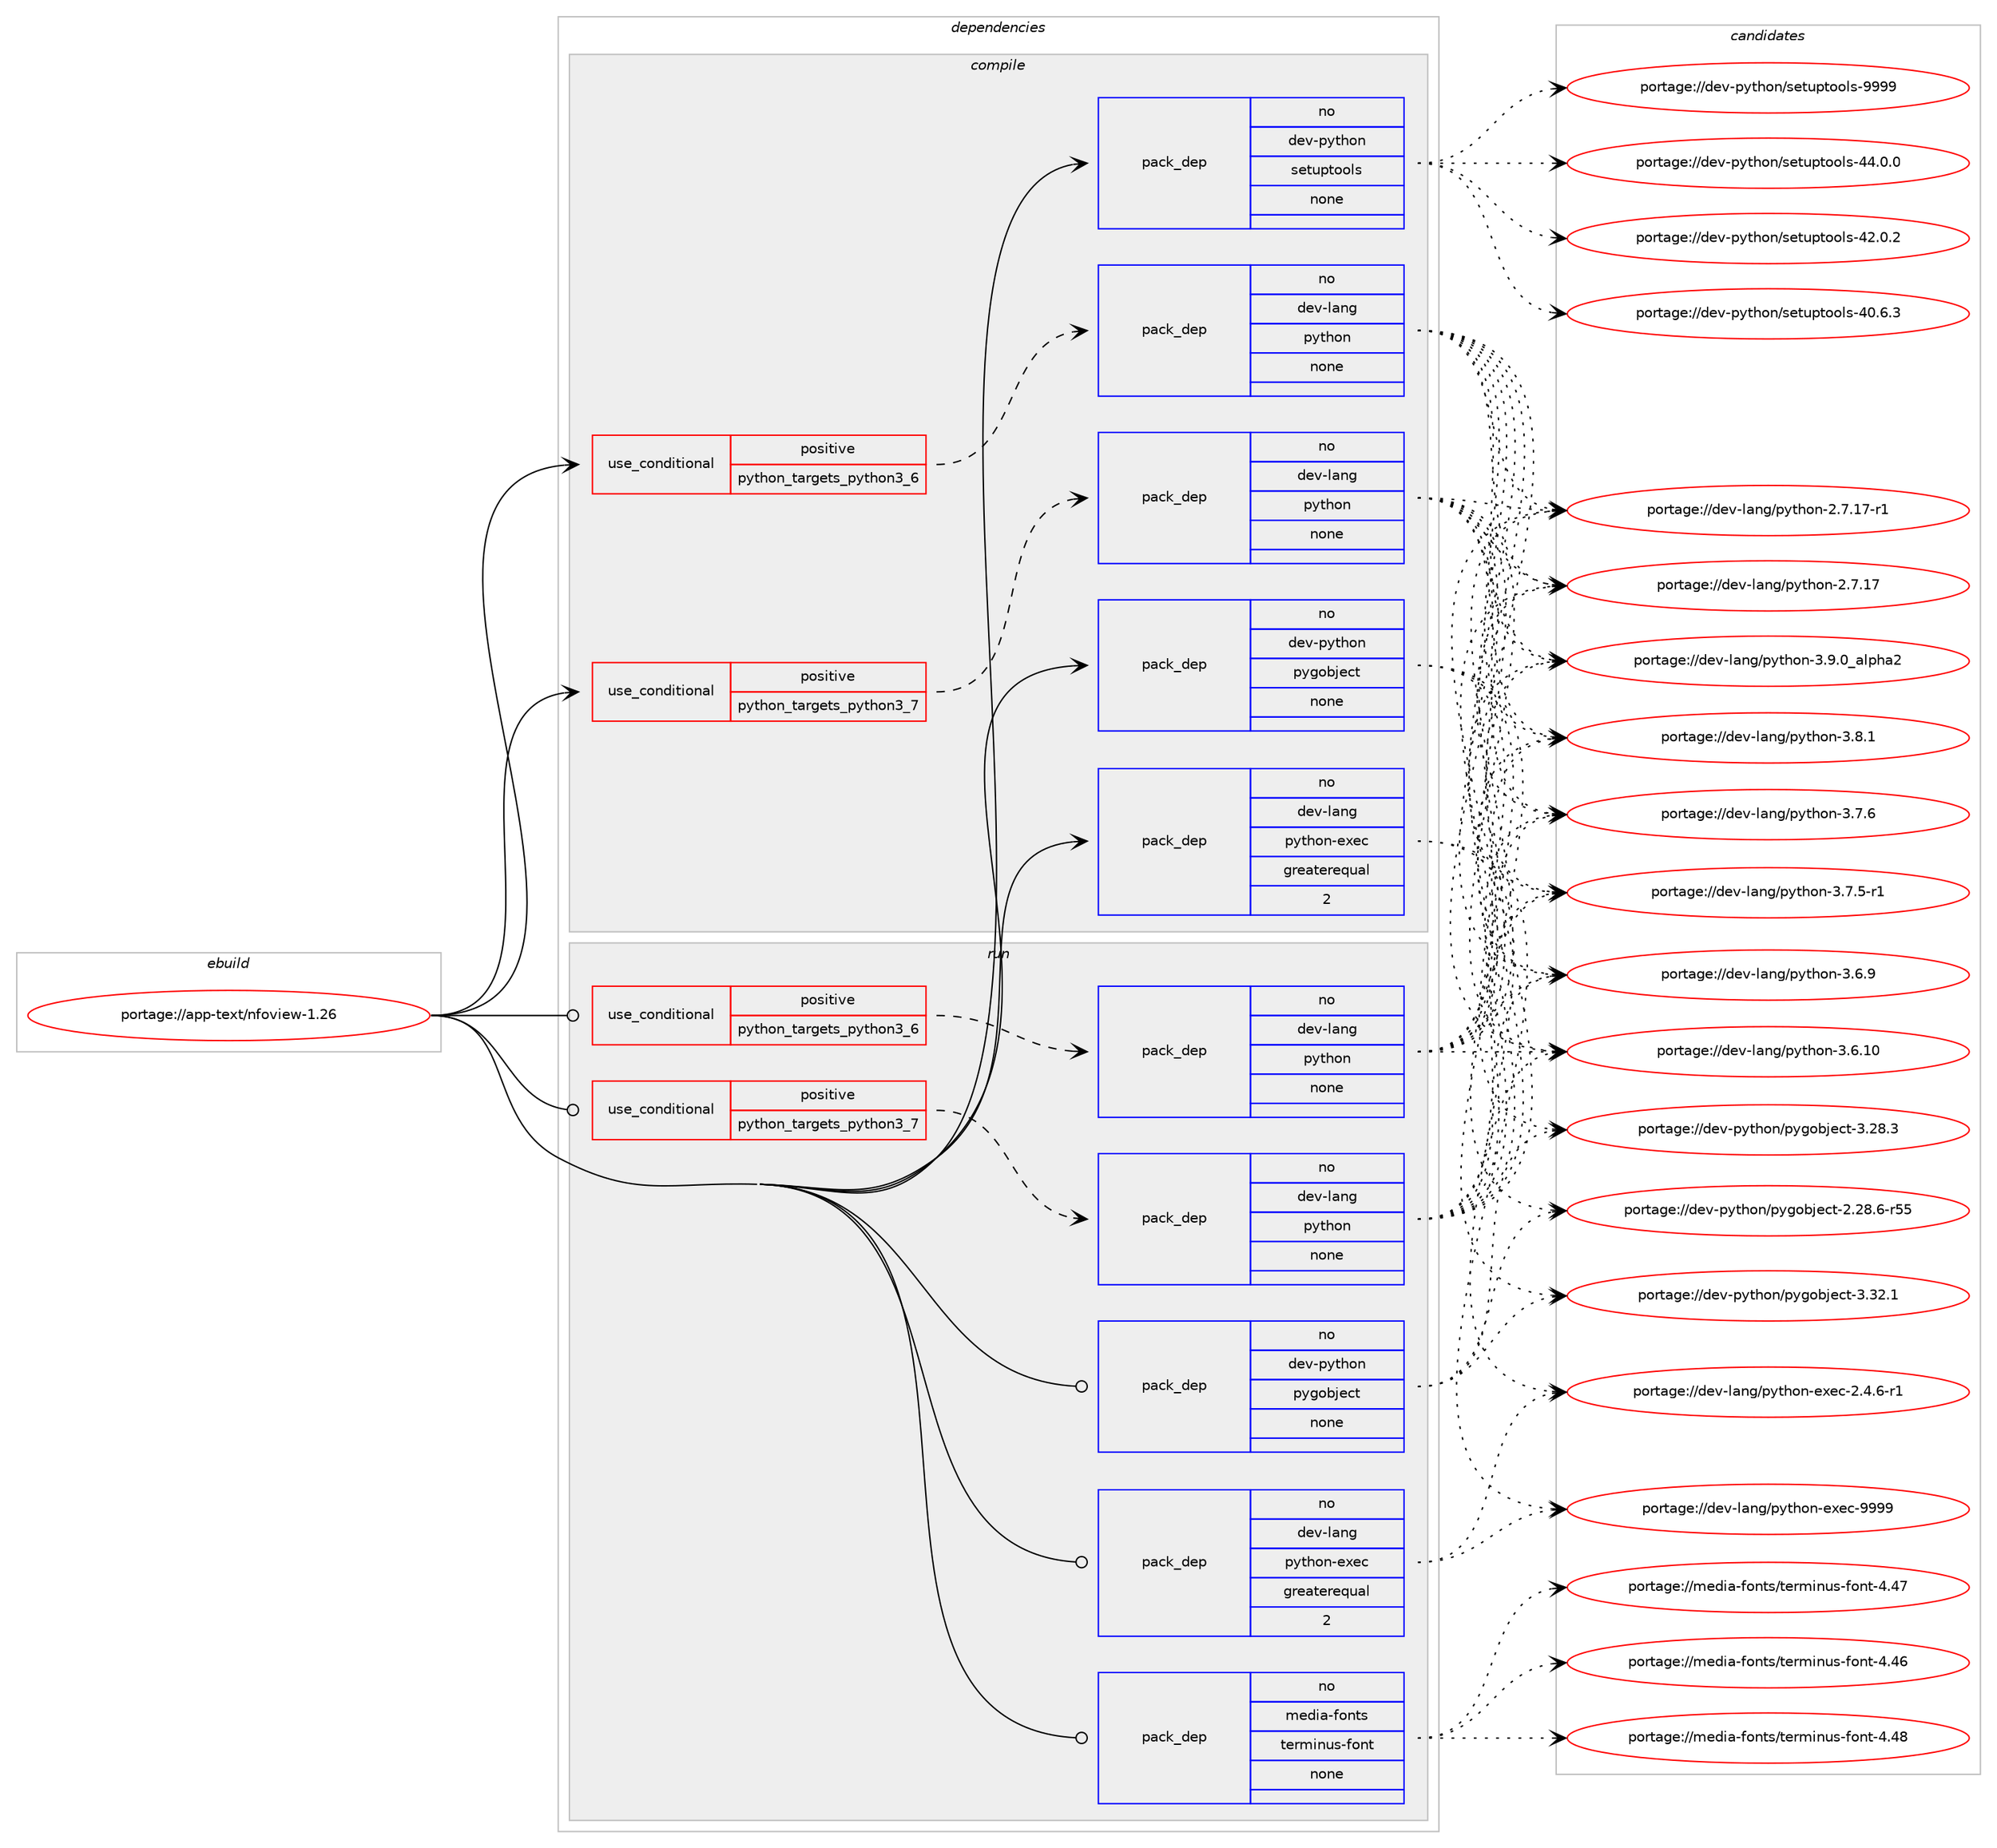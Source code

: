 digraph prolog {

# *************
# Graph options
# *************

newrank=true;
concentrate=true;
compound=true;
graph [rankdir=LR,fontname=Helvetica,fontsize=10,ranksep=1.5];#, ranksep=2.5, nodesep=0.2];
edge  [arrowhead=vee];
node  [fontname=Helvetica,fontsize=10];

# **********
# The ebuild
# **********

subgraph cluster_leftcol {
color=gray;
rank=same;
label=<<i>ebuild</i>>;
id [label="portage://app-text/nfoview-1.26", color=red, width=4, href="../app-text/nfoview-1.26.svg"];
}

# ****************
# The dependencies
# ****************

subgraph cluster_midcol {
color=gray;
label=<<i>dependencies</i>>;
subgraph cluster_compile {
fillcolor="#eeeeee";
style=filled;
label=<<i>compile</i>>;
subgraph cond140070 {
dependency595863 [label=<<TABLE BORDER="0" CELLBORDER="1" CELLSPACING="0" CELLPADDING="4"><TR><TD ROWSPAN="3" CELLPADDING="10">use_conditional</TD></TR><TR><TD>positive</TD></TR><TR><TD>python_targets_python3_6</TD></TR></TABLE>>, shape=none, color=red];
subgraph pack447858 {
dependency595864 [label=<<TABLE BORDER="0" CELLBORDER="1" CELLSPACING="0" CELLPADDING="4" WIDTH="220"><TR><TD ROWSPAN="6" CELLPADDING="30">pack_dep</TD></TR><TR><TD WIDTH="110">no</TD></TR><TR><TD>dev-lang</TD></TR><TR><TD>python</TD></TR><TR><TD>none</TD></TR><TR><TD></TD></TR></TABLE>>, shape=none, color=blue];
}
dependency595863:e -> dependency595864:w [weight=20,style="dashed",arrowhead="vee"];
}
id:e -> dependency595863:w [weight=20,style="solid",arrowhead="vee"];
subgraph cond140071 {
dependency595865 [label=<<TABLE BORDER="0" CELLBORDER="1" CELLSPACING="0" CELLPADDING="4"><TR><TD ROWSPAN="3" CELLPADDING="10">use_conditional</TD></TR><TR><TD>positive</TD></TR><TR><TD>python_targets_python3_7</TD></TR></TABLE>>, shape=none, color=red];
subgraph pack447859 {
dependency595866 [label=<<TABLE BORDER="0" CELLBORDER="1" CELLSPACING="0" CELLPADDING="4" WIDTH="220"><TR><TD ROWSPAN="6" CELLPADDING="30">pack_dep</TD></TR><TR><TD WIDTH="110">no</TD></TR><TR><TD>dev-lang</TD></TR><TR><TD>python</TD></TR><TR><TD>none</TD></TR><TR><TD></TD></TR></TABLE>>, shape=none, color=blue];
}
dependency595865:e -> dependency595866:w [weight=20,style="dashed",arrowhead="vee"];
}
id:e -> dependency595865:w [weight=20,style="solid",arrowhead="vee"];
subgraph pack447860 {
dependency595867 [label=<<TABLE BORDER="0" CELLBORDER="1" CELLSPACING="0" CELLPADDING="4" WIDTH="220"><TR><TD ROWSPAN="6" CELLPADDING="30">pack_dep</TD></TR><TR><TD WIDTH="110">no</TD></TR><TR><TD>dev-lang</TD></TR><TR><TD>python-exec</TD></TR><TR><TD>greaterequal</TD></TR><TR><TD>2</TD></TR></TABLE>>, shape=none, color=blue];
}
id:e -> dependency595867:w [weight=20,style="solid",arrowhead="vee"];
subgraph pack447861 {
dependency595868 [label=<<TABLE BORDER="0" CELLBORDER="1" CELLSPACING="0" CELLPADDING="4" WIDTH="220"><TR><TD ROWSPAN="6" CELLPADDING="30">pack_dep</TD></TR><TR><TD WIDTH="110">no</TD></TR><TR><TD>dev-python</TD></TR><TR><TD>pygobject</TD></TR><TR><TD>none</TD></TR><TR><TD></TD></TR></TABLE>>, shape=none, color=blue];
}
id:e -> dependency595868:w [weight=20,style="solid",arrowhead="vee"];
subgraph pack447862 {
dependency595869 [label=<<TABLE BORDER="0" CELLBORDER="1" CELLSPACING="0" CELLPADDING="4" WIDTH="220"><TR><TD ROWSPAN="6" CELLPADDING="30">pack_dep</TD></TR><TR><TD WIDTH="110">no</TD></TR><TR><TD>dev-python</TD></TR><TR><TD>setuptools</TD></TR><TR><TD>none</TD></TR><TR><TD></TD></TR></TABLE>>, shape=none, color=blue];
}
id:e -> dependency595869:w [weight=20,style="solid",arrowhead="vee"];
}
subgraph cluster_compileandrun {
fillcolor="#eeeeee";
style=filled;
label=<<i>compile and run</i>>;
}
subgraph cluster_run {
fillcolor="#eeeeee";
style=filled;
label=<<i>run</i>>;
subgraph cond140072 {
dependency595870 [label=<<TABLE BORDER="0" CELLBORDER="1" CELLSPACING="0" CELLPADDING="4"><TR><TD ROWSPAN="3" CELLPADDING="10">use_conditional</TD></TR><TR><TD>positive</TD></TR><TR><TD>python_targets_python3_6</TD></TR></TABLE>>, shape=none, color=red];
subgraph pack447863 {
dependency595871 [label=<<TABLE BORDER="0" CELLBORDER="1" CELLSPACING="0" CELLPADDING="4" WIDTH="220"><TR><TD ROWSPAN="6" CELLPADDING="30">pack_dep</TD></TR><TR><TD WIDTH="110">no</TD></TR><TR><TD>dev-lang</TD></TR><TR><TD>python</TD></TR><TR><TD>none</TD></TR><TR><TD></TD></TR></TABLE>>, shape=none, color=blue];
}
dependency595870:e -> dependency595871:w [weight=20,style="dashed",arrowhead="vee"];
}
id:e -> dependency595870:w [weight=20,style="solid",arrowhead="odot"];
subgraph cond140073 {
dependency595872 [label=<<TABLE BORDER="0" CELLBORDER="1" CELLSPACING="0" CELLPADDING="4"><TR><TD ROWSPAN="3" CELLPADDING="10">use_conditional</TD></TR><TR><TD>positive</TD></TR><TR><TD>python_targets_python3_7</TD></TR></TABLE>>, shape=none, color=red];
subgraph pack447864 {
dependency595873 [label=<<TABLE BORDER="0" CELLBORDER="1" CELLSPACING="0" CELLPADDING="4" WIDTH="220"><TR><TD ROWSPAN="6" CELLPADDING="30">pack_dep</TD></TR><TR><TD WIDTH="110">no</TD></TR><TR><TD>dev-lang</TD></TR><TR><TD>python</TD></TR><TR><TD>none</TD></TR><TR><TD></TD></TR></TABLE>>, shape=none, color=blue];
}
dependency595872:e -> dependency595873:w [weight=20,style="dashed",arrowhead="vee"];
}
id:e -> dependency595872:w [weight=20,style="solid",arrowhead="odot"];
subgraph pack447865 {
dependency595874 [label=<<TABLE BORDER="0" CELLBORDER="1" CELLSPACING="0" CELLPADDING="4" WIDTH="220"><TR><TD ROWSPAN="6" CELLPADDING="30">pack_dep</TD></TR><TR><TD WIDTH="110">no</TD></TR><TR><TD>dev-lang</TD></TR><TR><TD>python-exec</TD></TR><TR><TD>greaterequal</TD></TR><TR><TD>2</TD></TR></TABLE>>, shape=none, color=blue];
}
id:e -> dependency595874:w [weight=20,style="solid",arrowhead="odot"];
subgraph pack447866 {
dependency595875 [label=<<TABLE BORDER="0" CELLBORDER="1" CELLSPACING="0" CELLPADDING="4" WIDTH="220"><TR><TD ROWSPAN="6" CELLPADDING="30">pack_dep</TD></TR><TR><TD WIDTH="110">no</TD></TR><TR><TD>dev-python</TD></TR><TR><TD>pygobject</TD></TR><TR><TD>none</TD></TR><TR><TD></TD></TR></TABLE>>, shape=none, color=blue];
}
id:e -> dependency595875:w [weight=20,style="solid",arrowhead="odot"];
subgraph pack447867 {
dependency595876 [label=<<TABLE BORDER="0" CELLBORDER="1" CELLSPACING="0" CELLPADDING="4" WIDTH="220"><TR><TD ROWSPAN="6" CELLPADDING="30">pack_dep</TD></TR><TR><TD WIDTH="110">no</TD></TR><TR><TD>media-fonts</TD></TR><TR><TD>terminus-font</TD></TR><TR><TD>none</TD></TR><TR><TD></TD></TR></TABLE>>, shape=none, color=blue];
}
id:e -> dependency595876:w [weight=20,style="solid",arrowhead="odot"];
}
}

# **************
# The candidates
# **************

subgraph cluster_choices {
rank=same;
color=gray;
label=<<i>candidates</i>>;

subgraph choice447858 {
color=black;
nodesep=1;
choice10010111845108971101034711212111610411111045514657464895971081121049750 [label="portage://dev-lang/python-3.9.0_alpha2", color=red, width=4,href="../dev-lang/python-3.9.0_alpha2.svg"];
choice100101118451089711010347112121116104111110455146564649 [label="portage://dev-lang/python-3.8.1", color=red, width=4,href="../dev-lang/python-3.8.1.svg"];
choice100101118451089711010347112121116104111110455146554654 [label="portage://dev-lang/python-3.7.6", color=red, width=4,href="../dev-lang/python-3.7.6.svg"];
choice1001011184510897110103471121211161041111104551465546534511449 [label="portage://dev-lang/python-3.7.5-r1", color=red, width=4,href="../dev-lang/python-3.7.5-r1.svg"];
choice100101118451089711010347112121116104111110455146544657 [label="portage://dev-lang/python-3.6.9", color=red, width=4,href="../dev-lang/python-3.6.9.svg"];
choice10010111845108971101034711212111610411111045514654464948 [label="portage://dev-lang/python-3.6.10", color=red, width=4,href="../dev-lang/python-3.6.10.svg"];
choice100101118451089711010347112121116104111110455046554649554511449 [label="portage://dev-lang/python-2.7.17-r1", color=red, width=4,href="../dev-lang/python-2.7.17-r1.svg"];
choice10010111845108971101034711212111610411111045504655464955 [label="portage://dev-lang/python-2.7.17", color=red, width=4,href="../dev-lang/python-2.7.17.svg"];
dependency595864:e -> choice10010111845108971101034711212111610411111045514657464895971081121049750:w [style=dotted,weight="100"];
dependency595864:e -> choice100101118451089711010347112121116104111110455146564649:w [style=dotted,weight="100"];
dependency595864:e -> choice100101118451089711010347112121116104111110455146554654:w [style=dotted,weight="100"];
dependency595864:e -> choice1001011184510897110103471121211161041111104551465546534511449:w [style=dotted,weight="100"];
dependency595864:e -> choice100101118451089711010347112121116104111110455146544657:w [style=dotted,weight="100"];
dependency595864:e -> choice10010111845108971101034711212111610411111045514654464948:w [style=dotted,weight="100"];
dependency595864:e -> choice100101118451089711010347112121116104111110455046554649554511449:w [style=dotted,weight="100"];
dependency595864:e -> choice10010111845108971101034711212111610411111045504655464955:w [style=dotted,weight="100"];
}
subgraph choice447859 {
color=black;
nodesep=1;
choice10010111845108971101034711212111610411111045514657464895971081121049750 [label="portage://dev-lang/python-3.9.0_alpha2", color=red, width=4,href="../dev-lang/python-3.9.0_alpha2.svg"];
choice100101118451089711010347112121116104111110455146564649 [label="portage://dev-lang/python-3.8.1", color=red, width=4,href="../dev-lang/python-3.8.1.svg"];
choice100101118451089711010347112121116104111110455146554654 [label="portage://dev-lang/python-3.7.6", color=red, width=4,href="../dev-lang/python-3.7.6.svg"];
choice1001011184510897110103471121211161041111104551465546534511449 [label="portage://dev-lang/python-3.7.5-r1", color=red, width=4,href="../dev-lang/python-3.7.5-r1.svg"];
choice100101118451089711010347112121116104111110455146544657 [label="portage://dev-lang/python-3.6.9", color=red, width=4,href="../dev-lang/python-3.6.9.svg"];
choice10010111845108971101034711212111610411111045514654464948 [label="portage://dev-lang/python-3.6.10", color=red, width=4,href="../dev-lang/python-3.6.10.svg"];
choice100101118451089711010347112121116104111110455046554649554511449 [label="portage://dev-lang/python-2.7.17-r1", color=red, width=4,href="../dev-lang/python-2.7.17-r1.svg"];
choice10010111845108971101034711212111610411111045504655464955 [label="portage://dev-lang/python-2.7.17", color=red, width=4,href="../dev-lang/python-2.7.17.svg"];
dependency595866:e -> choice10010111845108971101034711212111610411111045514657464895971081121049750:w [style=dotted,weight="100"];
dependency595866:e -> choice100101118451089711010347112121116104111110455146564649:w [style=dotted,weight="100"];
dependency595866:e -> choice100101118451089711010347112121116104111110455146554654:w [style=dotted,weight="100"];
dependency595866:e -> choice1001011184510897110103471121211161041111104551465546534511449:w [style=dotted,weight="100"];
dependency595866:e -> choice100101118451089711010347112121116104111110455146544657:w [style=dotted,weight="100"];
dependency595866:e -> choice10010111845108971101034711212111610411111045514654464948:w [style=dotted,weight="100"];
dependency595866:e -> choice100101118451089711010347112121116104111110455046554649554511449:w [style=dotted,weight="100"];
dependency595866:e -> choice10010111845108971101034711212111610411111045504655464955:w [style=dotted,weight="100"];
}
subgraph choice447860 {
color=black;
nodesep=1;
choice10010111845108971101034711212111610411111045101120101994557575757 [label="portage://dev-lang/python-exec-9999", color=red, width=4,href="../dev-lang/python-exec-9999.svg"];
choice10010111845108971101034711212111610411111045101120101994550465246544511449 [label="portage://dev-lang/python-exec-2.4.6-r1", color=red, width=4,href="../dev-lang/python-exec-2.4.6-r1.svg"];
dependency595867:e -> choice10010111845108971101034711212111610411111045101120101994557575757:w [style=dotted,weight="100"];
dependency595867:e -> choice10010111845108971101034711212111610411111045101120101994550465246544511449:w [style=dotted,weight="100"];
}
subgraph choice447861 {
color=black;
nodesep=1;
choice1001011184511212111610411111047112121103111981061019911645514651504649 [label="portage://dev-python/pygobject-3.32.1", color=red, width=4,href="../dev-python/pygobject-3.32.1.svg"];
choice1001011184511212111610411111047112121103111981061019911645514650564651 [label="portage://dev-python/pygobject-3.28.3", color=red, width=4,href="../dev-python/pygobject-3.28.3.svg"];
choice1001011184511212111610411111047112121103111981061019911645504650564654451145353 [label="portage://dev-python/pygobject-2.28.6-r55", color=red, width=4,href="../dev-python/pygobject-2.28.6-r55.svg"];
dependency595868:e -> choice1001011184511212111610411111047112121103111981061019911645514651504649:w [style=dotted,weight="100"];
dependency595868:e -> choice1001011184511212111610411111047112121103111981061019911645514650564651:w [style=dotted,weight="100"];
dependency595868:e -> choice1001011184511212111610411111047112121103111981061019911645504650564654451145353:w [style=dotted,weight="100"];
}
subgraph choice447862 {
color=black;
nodesep=1;
choice10010111845112121116104111110471151011161171121161111111081154557575757 [label="portage://dev-python/setuptools-9999", color=red, width=4,href="../dev-python/setuptools-9999.svg"];
choice100101118451121211161041111104711510111611711211611111110811545525246484648 [label="portage://dev-python/setuptools-44.0.0", color=red, width=4,href="../dev-python/setuptools-44.0.0.svg"];
choice100101118451121211161041111104711510111611711211611111110811545525046484650 [label="portage://dev-python/setuptools-42.0.2", color=red, width=4,href="../dev-python/setuptools-42.0.2.svg"];
choice100101118451121211161041111104711510111611711211611111110811545524846544651 [label="portage://dev-python/setuptools-40.6.3", color=red, width=4,href="../dev-python/setuptools-40.6.3.svg"];
dependency595869:e -> choice10010111845112121116104111110471151011161171121161111111081154557575757:w [style=dotted,weight="100"];
dependency595869:e -> choice100101118451121211161041111104711510111611711211611111110811545525246484648:w [style=dotted,weight="100"];
dependency595869:e -> choice100101118451121211161041111104711510111611711211611111110811545525046484650:w [style=dotted,weight="100"];
dependency595869:e -> choice100101118451121211161041111104711510111611711211611111110811545524846544651:w [style=dotted,weight="100"];
}
subgraph choice447863 {
color=black;
nodesep=1;
choice10010111845108971101034711212111610411111045514657464895971081121049750 [label="portage://dev-lang/python-3.9.0_alpha2", color=red, width=4,href="../dev-lang/python-3.9.0_alpha2.svg"];
choice100101118451089711010347112121116104111110455146564649 [label="portage://dev-lang/python-3.8.1", color=red, width=4,href="../dev-lang/python-3.8.1.svg"];
choice100101118451089711010347112121116104111110455146554654 [label="portage://dev-lang/python-3.7.6", color=red, width=4,href="../dev-lang/python-3.7.6.svg"];
choice1001011184510897110103471121211161041111104551465546534511449 [label="portage://dev-lang/python-3.7.5-r1", color=red, width=4,href="../dev-lang/python-3.7.5-r1.svg"];
choice100101118451089711010347112121116104111110455146544657 [label="portage://dev-lang/python-3.6.9", color=red, width=4,href="../dev-lang/python-3.6.9.svg"];
choice10010111845108971101034711212111610411111045514654464948 [label="portage://dev-lang/python-3.6.10", color=red, width=4,href="../dev-lang/python-3.6.10.svg"];
choice100101118451089711010347112121116104111110455046554649554511449 [label="portage://dev-lang/python-2.7.17-r1", color=red, width=4,href="../dev-lang/python-2.7.17-r1.svg"];
choice10010111845108971101034711212111610411111045504655464955 [label="portage://dev-lang/python-2.7.17", color=red, width=4,href="../dev-lang/python-2.7.17.svg"];
dependency595871:e -> choice10010111845108971101034711212111610411111045514657464895971081121049750:w [style=dotted,weight="100"];
dependency595871:e -> choice100101118451089711010347112121116104111110455146564649:w [style=dotted,weight="100"];
dependency595871:e -> choice100101118451089711010347112121116104111110455146554654:w [style=dotted,weight="100"];
dependency595871:e -> choice1001011184510897110103471121211161041111104551465546534511449:w [style=dotted,weight="100"];
dependency595871:e -> choice100101118451089711010347112121116104111110455146544657:w [style=dotted,weight="100"];
dependency595871:e -> choice10010111845108971101034711212111610411111045514654464948:w [style=dotted,weight="100"];
dependency595871:e -> choice100101118451089711010347112121116104111110455046554649554511449:w [style=dotted,weight="100"];
dependency595871:e -> choice10010111845108971101034711212111610411111045504655464955:w [style=dotted,weight="100"];
}
subgraph choice447864 {
color=black;
nodesep=1;
choice10010111845108971101034711212111610411111045514657464895971081121049750 [label="portage://dev-lang/python-3.9.0_alpha2", color=red, width=4,href="../dev-lang/python-3.9.0_alpha2.svg"];
choice100101118451089711010347112121116104111110455146564649 [label="portage://dev-lang/python-3.8.1", color=red, width=4,href="../dev-lang/python-3.8.1.svg"];
choice100101118451089711010347112121116104111110455146554654 [label="portage://dev-lang/python-3.7.6", color=red, width=4,href="../dev-lang/python-3.7.6.svg"];
choice1001011184510897110103471121211161041111104551465546534511449 [label="portage://dev-lang/python-3.7.5-r1", color=red, width=4,href="../dev-lang/python-3.7.5-r1.svg"];
choice100101118451089711010347112121116104111110455146544657 [label="portage://dev-lang/python-3.6.9", color=red, width=4,href="../dev-lang/python-3.6.9.svg"];
choice10010111845108971101034711212111610411111045514654464948 [label="portage://dev-lang/python-3.6.10", color=red, width=4,href="../dev-lang/python-3.6.10.svg"];
choice100101118451089711010347112121116104111110455046554649554511449 [label="portage://dev-lang/python-2.7.17-r1", color=red, width=4,href="../dev-lang/python-2.7.17-r1.svg"];
choice10010111845108971101034711212111610411111045504655464955 [label="portage://dev-lang/python-2.7.17", color=red, width=4,href="../dev-lang/python-2.7.17.svg"];
dependency595873:e -> choice10010111845108971101034711212111610411111045514657464895971081121049750:w [style=dotted,weight="100"];
dependency595873:e -> choice100101118451089711010347112121116104111110455146564649:w [style=dotted,weight="100"];
dependency595873:e -> choice100101118451089711010347112121116104111110455146554654:w [style=dotted,weight="100"];
dependency595873:e -> choice1001011184510897110103471121211161041111104551465546534511449:w [style=dotted,weight="100"];
dependency595873:e -> choice100101118451089711010347112121116104111110455146544657:w [style=dotted,weight="100"];
dependency595873:e -> choice10010111845108971101034711212111610411111045514654464948:w [style=dotted,weight="100"];
dependency595873:e -> choice100101118451089711010347112121116104111110455046554649554511449:w [style=dotted,weight="100"];
dependency595873:e -> choice10010111845108971101034711212111610411111045504655464955:w [style=dotted,weight="100"];
}
subgraph choice447865 {
color=black;
nodesep=1;
choice10010111845108971101034711212111610411111045101120101994557575757 [label="portage://dev-lang/python-exec-9999", color=red, width=4,href="../dev-lang/python-exec-9999.svg"];
choice10010111845108971101034711212111610411111045101120101994550465246544511449 [label="portage://dev-lang/python-exec-2.4.6-r1", color=red, width=4,href="../dev-lang/python-exec-2.4.6-r1.svg"];
dependency595874:e -> choice10010111845108971101034711212111610411111045101120101994557575757:w [style=dotted,weight="100"];
dependency595874:e -> choice10010111845108971101034711212111610411111045101120101994550465246544511449:w [style=dotted,weight="100"];
}
subgraph choice447866 {
color=black;
nodesep=1;
choice1001011184511212111610411111047112121103111981061019911645514651504649 [label="portage://dev-python/pygobject-3.32.1", color=red, width=4,href="../dev-python/pygobject-3.32.1.svg"];
choice1001011184511212111610411111047112121103111981061019911645514650564651 [label="portage://dev-python/pygobject-3.28.3", color=red, width=4,href="../dev-python/pygobject-3.28.3.svg"];
choice1001011184511212111610411111047112121103111981061019911645504650564654451145353 [label="portage://dev-python/pygobject-2.28.6-r55", color=red, width=4,href="../dev-python/pygobject-2.28.6-r55.svg"];
dependency595875:e -> choice1001011184511212111610411111047112121103111981061019911645514651504649:w [style=dotted,weight="100"];
dependency595875:e -> choice1001011184511212111610411111047112121103111981061019911645514650564651:w [style=dotted,weight="100"];
dependency595875:e -> choice1001011184511212111610411111047112121103111981061019911645504650564654451145353:w [style=dotted,weight="100"];
}
subgraph choice447867 {
color=black;
nodesep=1;
choice109101100105974510211111011611547116101114109105110117115451021111101164552465256 [label="portage://media-fonts/terminus-font-4.48", color=red, width=4,href="../media-fonts/terminus-font-4.48.svg"];
choice109101100105974510211111011611547116101114109105110117115451021111101164552465255 [label="portage://media-fonts/terminus-font-4.47", color=red, width=4,href="../media-fonts/terminus-font-4.47.svg"];
choice109101100105974510211111011611547116101114109105110117115451021111101164552465254 [label="portage://media-fonts/terminus-font-4.46", color=red, width=4,href="../media-fonts/terminus-font-4.46.svg"];
dependency595876:e -> choice109101100105974510211111011611547116101114109105110117115451021111101164552465256:w [style=dotted,weight="100"];
dependency595876:e -> choice109101100105974510211111011611547116101114109105110117115451021111101164552465255:w [style=dotted,weight="100"];
dependency595876:e -> choice109101100105974510211111011611547116101114109105110117115451021111101164552465254:w [style=dotted,weight="100"];
}
}

}
